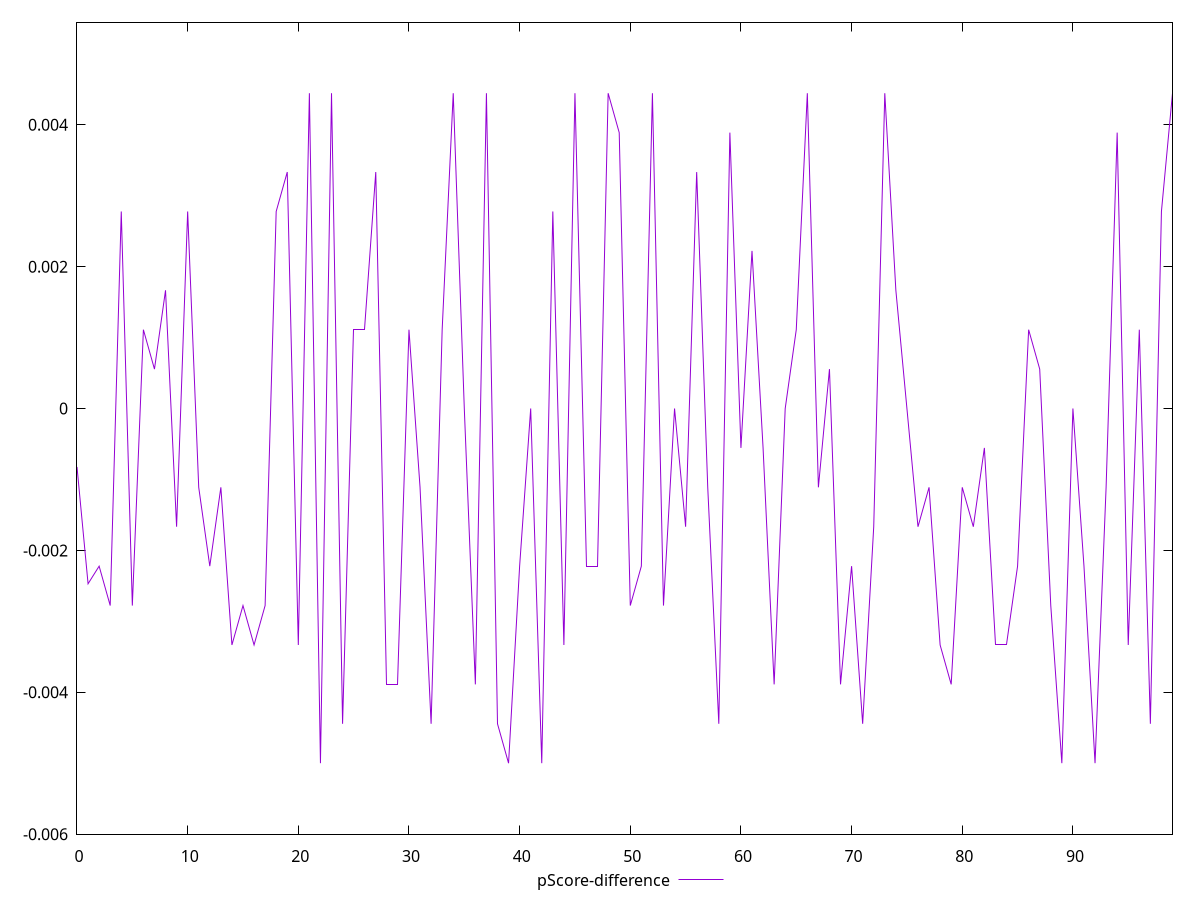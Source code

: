 reset

$pScoreDifference <<EOF
0 -0.0008235294117647229
1 -0.002470588235294169
2 -0.0022222222222222365
3 -0.002777777777777768
4 0.002777777777777768
5 -0.002777777777777768
6 0.0011111111111111738
7 0.0005555555555555314
8 0.0016666666666667052
9 -0.0016666666666667052
10 0.002777777777777768
11 -0.0011111111111110628
12 -0.0022222222222222365
13 -0.0011111111111110628
14 -0.0033333333333332993
15 -0.002777777777777768
16 -0.0033333333333332993
17 -0.002777777777777768
18 0.002777777777777768
19 0.0033333333333332993
20 -0.0033333333333332993
21 0.004444444444444473
22 -0.0050000000000000044
23 0.004444444444444362
24 -0.004444444444444473
25 0.0011111111111110628
26 0.0011111111111111738
27 0.0033333333333334103
28 -0.0038888888888888307
29 -0.0038888888888888307
30 0.0011111111111110628
31 -0.0011111111111111738
32 -0.004444444444444473
33 0.0011111111111111738
34 0.004444444444444473
35 0
36 -0.0038888888888888307
37 0.004444444444444473
38 -0.004444444444444473
39 -0.0050000000000000044
40 -0.0022222222222222365
41 0
42 -0.0050000000000000044
43 0.002777777777777768
44 -0.0033333333333332993
45 0.004444444444444473
46 -0.0022222222222222365
47 -0.0022222222222222365
48 0.004444444444444473
49 0.0038888888888889417
50 -0.002777777777777768
51 -0.0022222222222222365
52 0.004444444444444473
53 -0.002777777777777768
54 0
55 -0.0016666666666667052
56 0.0033333333333332993
57 -0.0011111111111110628
58 -0.004444444444444473
59 0.0038888888888888307
60 -0.0005555555555555314
61 0.0022222222222222365
62 -0.0005555555555555314
63 -0.0038888888888888307
64 0
65 0.0011111111111111738
66 0.004444444444444473
67 -0.0011111111111110628
68 0.0005555555555555314
69 -0.0038888888888889417
70 -0.0022222222222222365
71 -0.004444444444444473
72 -0.0016666666666665941
73 0.004444444444444473
74 0.0016666666666665941
75 0
76 -0.0016666666666667052
77 -0.0011111111111110628
78 -0.0033333333333332993
79 -0.0038888888888888307
80 -0.0011111111111110628
81 -0.0016666666666667052
82 -0.0005555555555555314
83 -0.0033333333333332993
84 -0.0033333333333334103
85 -0.0022222222222222365
86 0.0011111111111111738
87 0.0005555555555555314
88 -0.002777777777777768
89 -0.0050000000000000044
90 0
91 -0.0022222222222222365
92 -0.0050000000000000044
93 -0.0011111111111110628
94 0.0038888888888889417
95 -0.0033333333333332993
96 0.0011111111111111738
97 -0.004444444444444473
98 0.002777777777777768
99 0.004444444444444473
EOF

set key outside below
set xrange [0:99]
set yrange [-0.0060000000000000045:0.005444444444444473]
set trange [-0.0060000000000000045:0.005444444444444473]
set terminal svg size 640, 500 enhanced background rgb 'white'
set output "report_00017_2021-02-10T15-08-03.406Z/render-blocking-resources/samples/pages+cached+noadtech+nomedia/pScore-difference/values.svg"

plot $pScoreDifference title "pScore-difference" with line

reset
